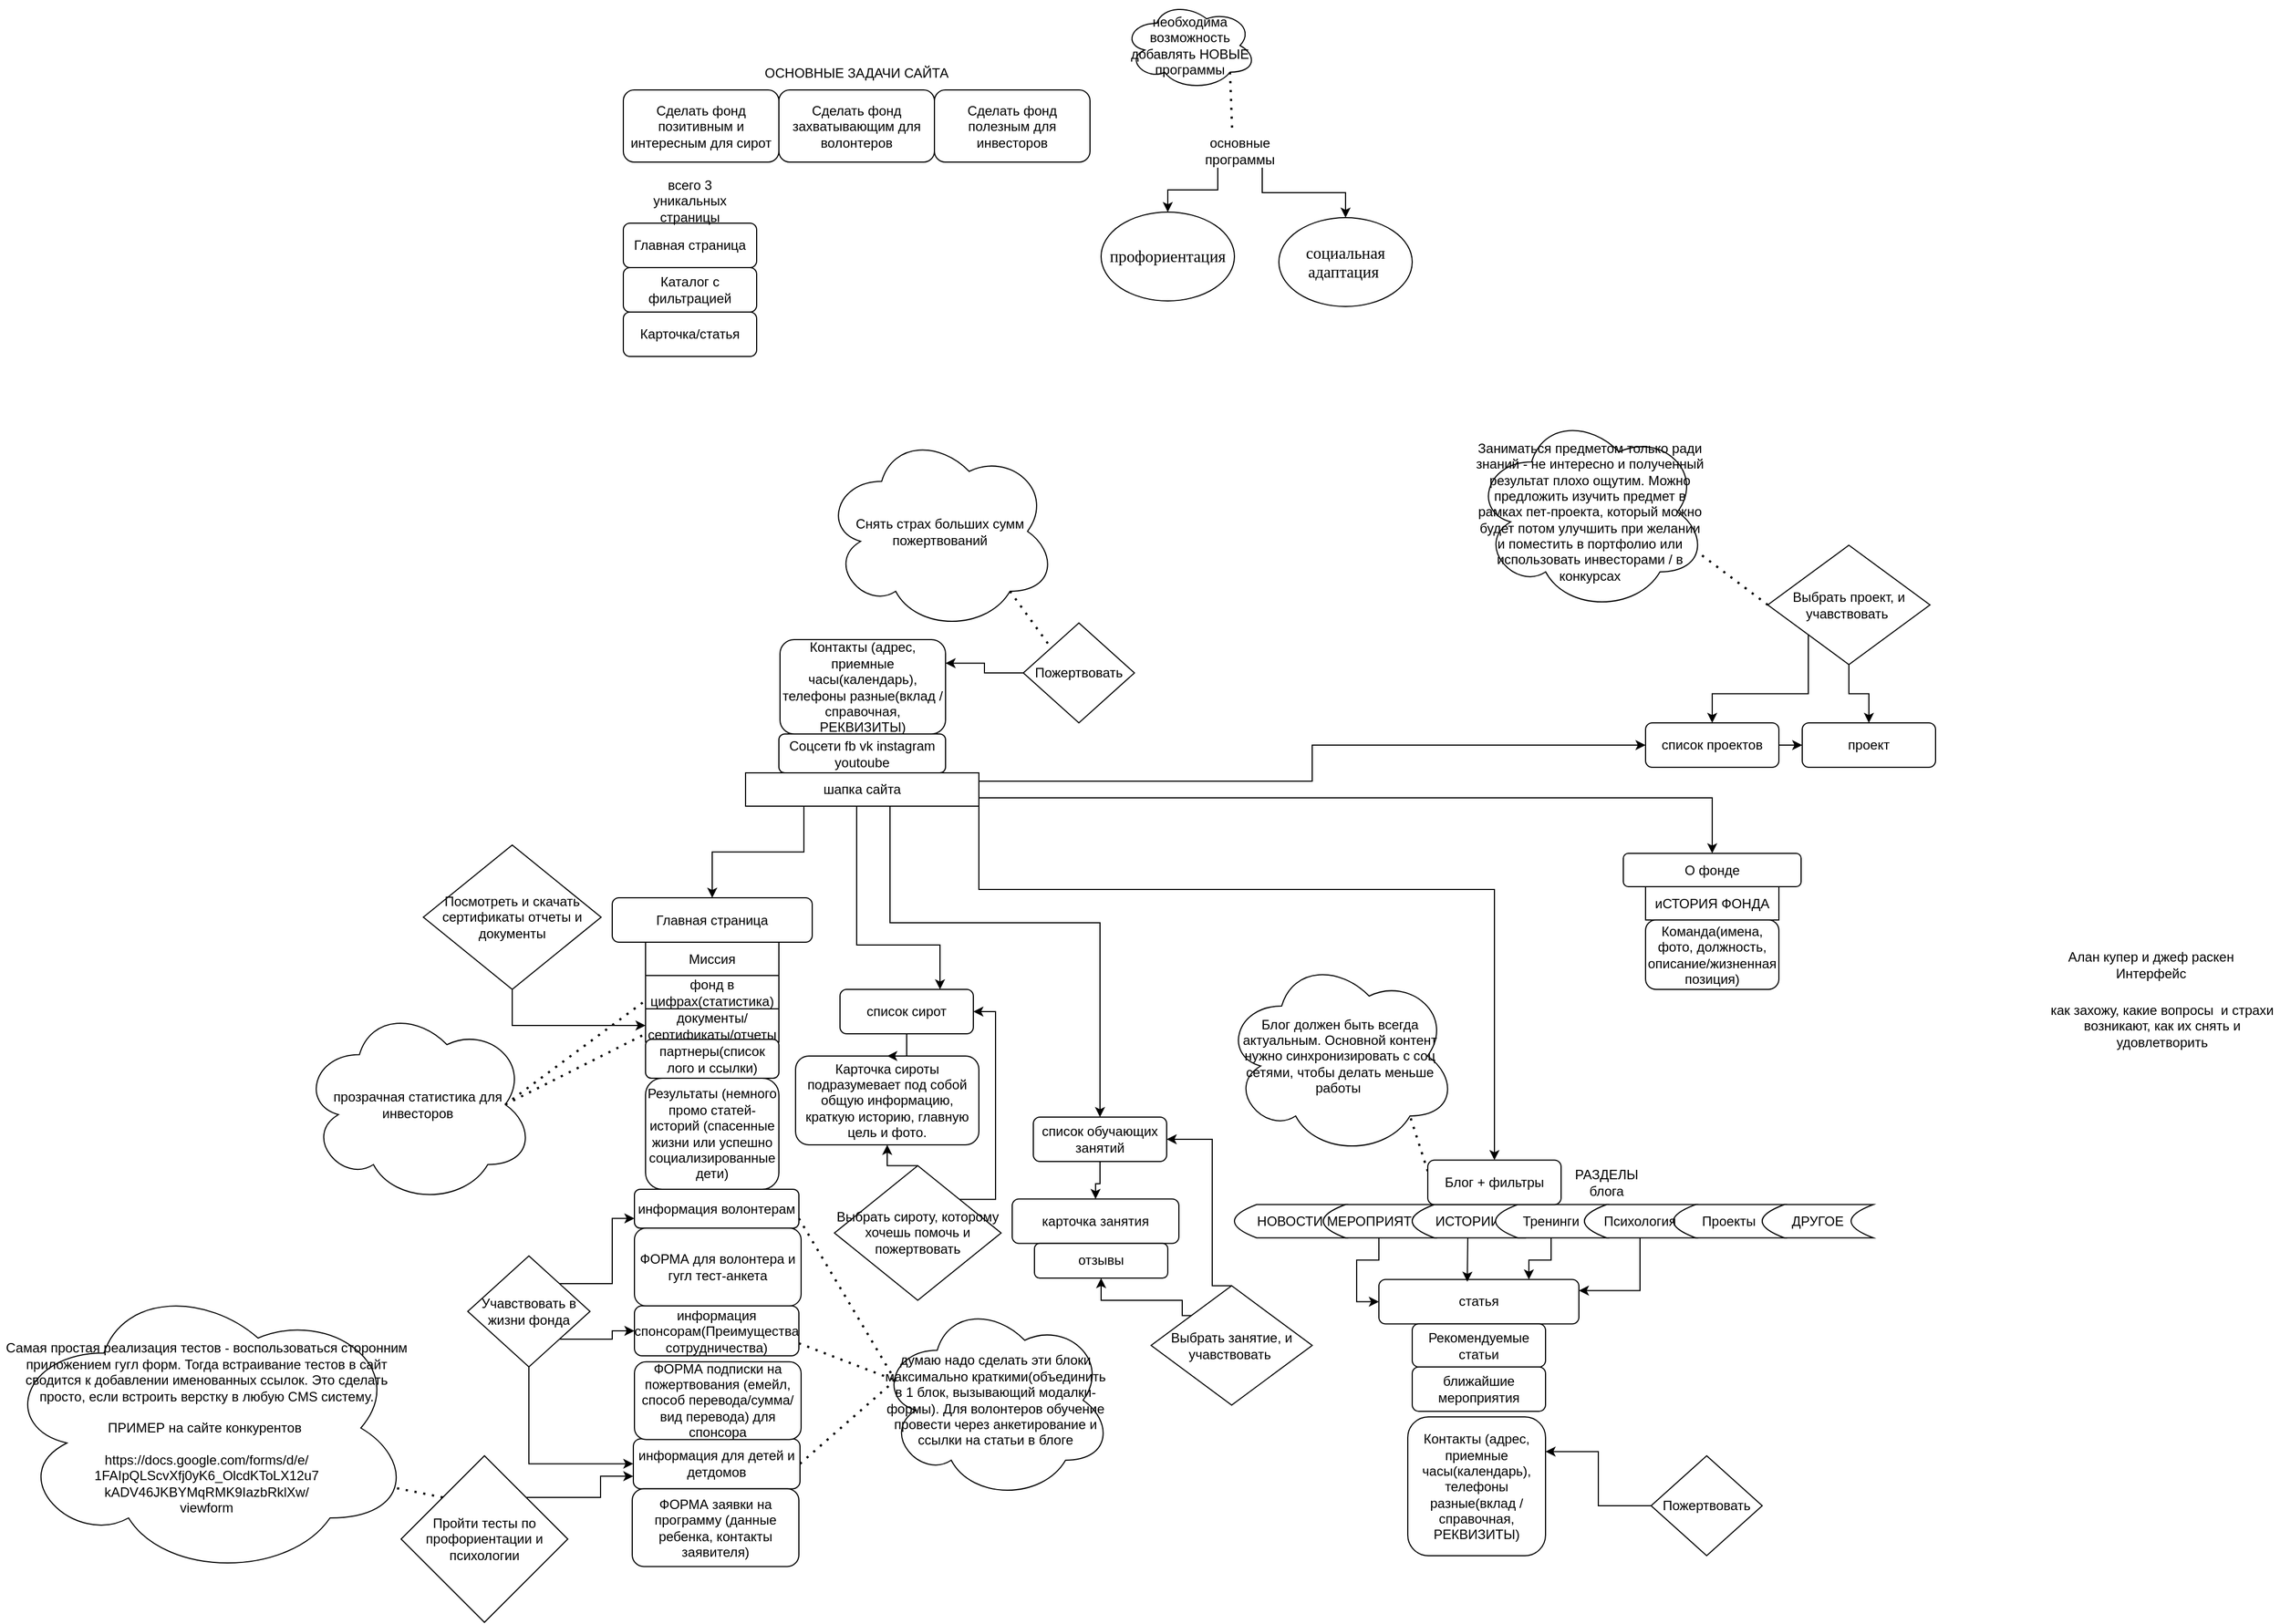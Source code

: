 <mxfile version="13.7.3" type="github">
  <diagram id="C5RBs43oDa-KdzZeNtuy" name="Page-1">
    <mxGraphModel dx="2046" dy="1743" grid="1" gridSize="10" guides="1" tooltips="1" connect="1" arrows="1" fold="1" page="1" pageScale="1" pageWidth="827" pageHeight="1169" math="0" shadow="0">
      <root>
        <mxCell id="WIyWlLk6GJQsqaUBKTNV-0" />
        <mxCell id="WIyWlLk6GJQsqaUBKTNV-1" parent="WIyWlLk6GJQsqaUBKTNV-0" />
        <mxCell id="WIyWlLk6GJQsqaUBKTNV-3" value="Главная страница" style="rounded=1;whiteSpace=wrap;html=1;fontSize=12;glass=0;strokeWidth=1;shadow=0;" parent="WIyWlLk6GJQsqaUBKTNV-1" vertex="1">
          <mxGeometry x="10" y="-730" width="120" height="40" as="geometry" />
        </mxCell>
        <mxCell id="j_ZyQGbrb5WWIaR_qc2B-1" value="Каталог с фильтрацией" style="rounded=1;whiteSpace=wrap;html=1;fontSize=12;glass=0;strokeWidth=1;shadow=0;" parent="WIyWlLk6GJQsqaUBKTNV-1" vertex="1">
          <mxGeometry x="10" y="-690" width="120" height="40" as="geometry" />
        </mxCell>
        <mxCell id="j_ZyQGbrb5WWIaR_qc2B-2" value="Карточка/статья" style="rounded=1;whiteSpace=wrap;html=1;fontSize=12;glass=0;strokeWidth=1;shadow=0;" parent="WIyWlLk6GJQsqaUBKTNV-1" vertex="1">
          <mxGeometry x="10" y="-650" width="120" height="40" as="geometry" />
        </mxCell>
        <mxCell id="j_ZyQGbrb5WWIaR_qc2B-30" value="Сделать фонд полезным для инвесторов" style="rounded=1;whiteSpace=wrap;html=1;fontSize=12;glass=0;strokeWidth=1;shadow=0;" parent="WIyWlLk6GJQsqaUBKTNV-1" vertex="1">
          <mxGeometry x="290" y="-850" width="140" height="65" as="geometry" />
        </mxCell>
        <mxCell id="j_ZyQGbrb5WWIaR_qc2B-31" value="Сделать фонд захватывающим для волонтеров" style="rounded=1;whiteSpace=wrap;html=1;fontSize=12;glass=0;strokeWidth=1;shadow=0;" parent="WIyWlLk6GJQsqaUBKTNV-1" vertex="1">
          <mxGeometry x="150" y="-850" width="140" height="65" as="geometry" />
        </mxCell>
        <mxCell id="j_ZyQGbrb5WWIaR_qc2B-33" value="Сделать фонд позитивным и интересным для сирот" style="rounded=1;whiteSpace=wrap;html=1;fontSize=12;glass=0;strokeWidth=1;shadow=0;" parent="WIyWlLk6GJQsqaUBKTNV-1" vertex="1">
          <mxGeometry x="10" y="-850" width="140" height="65" as="geometry" />
        </mxCell>
        <mxCell id="j_ZyQGbrb5WWIaR_qc2B-35" value="РАЗДЕЛЫ блога" style="text;html=1;strokeColor=none;fillColor=none;align=center;verticalAlign=middle;whiteSpace=wrap;rounded=0;" parent="WIyWlLk6GJQsqaUBKTNV-1" vertex="1">
          <mxGeometry x="855" y="118.75" width="80" height="30" as="geometry" />
        </mxCell>
        <mxCell id="j_ZyQGbrb5WWIaR_qc2B-36" value="&lt;span&gt;Заниматься предметом только ради знаний - не интересно и полученный результат плохо ощутим. Можно предложить изучить предмет в рамках пет-проекта, который можно будет потом улучшить при желании и поместить в портфолио или использовать инвесторами / в конкурсах&lt;/span&gt;" style="ellipse;shape=cloud;whiteSpace=wrap;html=1;" parent="WIyWlLk6GJQsqaUBKTNV-1" vertex="1">
          <mxGeometry x="775" y="-560" width="210" height="180" as="geometry" />
        </mxCell>
        <mxCell id="j_ZyQGbrb5WWIaR_qc2B-45" value="" style="endArrow=none;dashed=1;html=1;dashPattern=1 3;strokeWidth=2;entryX=0.96;entryY=0.7;entryDx=0;entryDy=0;entryPerimeter=0;exitX=0;exitY=0.5;exitDx=0;exitDy=0;" parent="WIyWlLk6GJQsqaUBKTNV-1" source="j_ZyQGbrb5WWIaR_qc2B-162" target="j_ZyQGbrb5WWIaR_qc2B-36" edge="1">
          <mxGeometry width="50" height="50" relative="1" as="geometry">
            <mxPoint x="1510" y="-405" as="sourcePoint" />
            <mxPoint x="1560" y="-455" as="targetPoint" />
          </mxGeometry>
        </mxCell>
        <mxCell id="j_ZyQGbrb5WWIaR_qc2B-47" value="НОВОСТИ" style="shape=dataStorage;whiteSpace=wrap;html=1;fixedSize=1;" parent="WIyWlLk6GJQsqaUBKTNV-1" vertex="1">
          <mxGeometry x="560" y="153.75" width="100" height="30" as="geometry" />
        </mxCell>
        <mxCell id="j_ZyQGbrb5WWIaR_qc2B-114" style="edgeStyle=orthogonalEdgeStyle;rounded=0;orthogonalLoop=1;jettySize=auto;html=1;exitX=0.5;exitY=1;exitDx=0;exitDy=0;entryX=0;entryY=0.5;entryDx=0;entryDy=0;" parent="WIyWlLk6GJQsqaUBKTNV-1" source="j_ZyQGbrb5WWIaR_qc2B-48" target="j_ZyQGbrb5WWIaR_qc2B-97" edge="1">
          <mxGeometry relative="1" as="geometry" />
        </mxCell>
        <mxCell id="j_ZyQGbrb5WWIaR_qc2B-48" value="МЕРОПРИЯТИЯ" style="shape=dataStorage;whiteSpace=wrap;html=1;fixedSize=1;" parent="WIyWlLk6GJQsqaUBKTNV-1" vertex="1">
          <mxGeometry x="640" y="153.75" width="100" height="30" as="geometry" />
        </mxCell>
        <mxCell id="j_ZyQGbrb5WWIaR_qc2B-49" value="ИСТОРИИ" style="shape=dataStorage;whiteSpace=wrap;html=1;fixedSize=1;" parent="WIyWlLk6GJQsqaUBKTNV-1" vertex="1">
          <mxGeometry x="720" y="153.75" width="100" height="30" as="geometry" />
        </mxCell>
        <mxCell id="j_ZyQGbrb5WWIaR_qc2B-53" value="&lt;span&gt;иСТОРИЯ ФОНДА&lt;/span&gt;" style="rounded=0;whiteSpace=wrap;html=1;" parent="WIyWlLk6GJQsqaUBKTNV-1" vertex="1">
          <mxGeometry x="930" y="-132.5" width="120" height="30" as="geometry" />
        </mxCell>
        <mxCell id="j_ZyQGbrb5WWIaR_qc2B-56" value="&lt;span&gt;документы/сертификаты/отчеты&lt;/span&gt;" style="rounded=0;whiteSpace=wrap;html=1;" parent="WIyWlLk6GJQsqaUBKTNV-1" vertex="1">
          <mxGeometry x="30" y="-22.5" width="120" height="30" as="geometry" />
        </mxCell>
        <mxCell id="j_ZyQGbrb5WWIaR_qc2B-112" style="edgeStyle=orthogonalEdgeStyle;rounded=0;orthogonalLoop=1;jettySize=auto;html=1;exitX=0.5;exitY=1;exitDx=0;exitDy=0;entryX=0.75;entryY=0;entryDx=0;entryDy=0;" parent="WIyWlLk6GJQsqaUBKTNV-1" source="j_ZyQGbrb5WWIaR_qc2B-57" target="j_ZyQGbrb5WWIaR_qc2B-97" edge="1">
          <mxGeometry relative="1" as="geometry" />
        </mxCell>
        <mxCell id="j_ZyQGbrb5WWIaR_qc2B-57" value="Тренинги" style="shape=dataStorage;whiteSpace=wrap;html=1;fixedSize=1;" parent="WIyWlLk6GJQsqaUBKTNV-1" vertex="1">
          <mxGeometry x="795" y="153.75" width="100" height="30" as="geometry" />
        </mxCell>
        <mxCell id="j_ZyQGbrb5WWIaR_qc2B-58" value="&lt;span&gt;Миссия&lt;/span&gt;" style="rounded=0;whiteSpace=wrap;html=1;" parent="WIyWlLk6GJQsqaUBKTNV-1" vertex="1">
          <mxGeometry x="30" y="-82.5" width="120" height="30" as="geometry" />
        </mxCell>
        <mxCell id="j_ZyQGbrb5WWIaR_qc2B-67" style="edgeStyle=orthogonalEdgeStyle;rounded=0;orthogonalLoop=1;jettySize=auto;html=1;exitX=0.25;exitY=1;exitDx=0;exitDy=0;" parent="WIyWlLk6GJQsqaUBKTNV-1" source="j_ZyQGbrb5WWIaR_qc2B-60" target="j_ZyQGbrb5WWIaR_qc2B-62" edge="1">
          <mxGeometry relative="1" as="geometry" />
        </mxCell>
        <mxCell id="j_ZyQGbrb5WWIaR_qc2B-68" style="edgeStyle=orthogonalEdgeStyle;rounded=0;orthogonalLoop=1;jettySize=auto;html=1;exitX=0.75;exitY=1;exitDx=0;exitDy=0;" parent="WIyWlLk6GJQsqaUBKTNV-1" source="j_ZyQGbrb5WWIaR_qc2B-60" target="j_ZyQGbrb5WWIaR_qc2B-63" edge="1">
          <mxGeometry relative="1" as="geometry" />
        </mxCell>
        <mxCell id="j_ZyQGbrb5WWIaR_qc2B-60" value="основные программы" style="text;html=1;strokeColor=none;fillColor=none;align=center;verticalAlign=middle;whiteSpace=wrap;rounded=0;" parent="WIyWlLk6GJQsqaUBKTNV-1" vertex="1">
          <mxGeometry x="525" y="-810" width="80" height="30" as="geometry" />
        </mxCell>
        <mxCell id="j_ZyQGbrb5WWIaR_qc2B-62" value="&lt;span style=&quot;font-size: 11.0pt ; line-height: 115% ; font-family: &amp;#34;calibri&amp;#34; , &amp;#34;sans-serif&amp;#34;&quot;&gt;профориентация&lt;/span&gt;" style="ellipse;whiteSpace=wrap;html=1;" parent="WIyWlLk6GJQsqaUBKTNV-1" vertex="1">
          <mxGeometry x="440" y="-740" width="120" height="80" as="geometry" />
        </mxCell>
        <mxCell id="j_ZyQGbrb5WWIaR_qc2B-63" value="&lt;span style=&quot;font-size: 11.0pt ; line-height: 115% ; font-family: &amp;#34;calibri&amp;#34; , &amp;#34;sans-serif&amp;#34;&quot;&gt;социальная адаптация&amp;nbsp;&lt;/span&gt;" style="ellipse;whiteSpace=wrap;html=1;" parent="WIyWlLk6GJQsqaUBKTNV-1" vertex="1">
          <mxGeometry x="600" y="-735" width="120" height="80" as="geometry" />
        </mxCell>
        <mxCell id="j_ZyQGbrb5WWIaR_qc2B-64" value="необходима возможность добавлять НОВЫЕ программы" style="ellipse;shape=cloud;whiteSpace=wrap;html=1;" parent="WIyWlLk6GJQsqaUBKTNV-1" vertex="1">
          <mxGeometry x="460" y="-930" width="120" height="80" as="geometry" />
        </mxCell>
        <mxCell id="j_ZyQGbrb5WWIaR_qc2B-66" value="" style="endArrow=none;dashed=1;html=1;dashPattern=1 3;strokeWidth=2;exitX=0.8;exitY=0.8;exitDx=0;exitDy=0;exitPerimeter=0;entryX=0.413;entryY=-0.033;entryDx=0;entryDy=0;entryPerimeter=0;" parent="WIyWlLk6GJQsqaUBKTNV-1" source="j_ZyQGbrb5WWIaR_qc2B-64" target="j_ZyQGbrb5WWIaR_qc2B-60" edge="1">
          <mxGeometry width="50" height="50" relative="1" as="geometry">
            <mxPoint x="440" y="-700" as="sourcePoint" />
            <mxPoint x="490" y="-750" as="targetPoint" />
          </mxGeometry>
        </mxCell>
        <mxCell id="j_ZyQGbrb5WWIaR_qc2B-69" value="Проекты" style="shape=dataStorage;whiteSpace=wrap;html=1;fixedSize=1;" parent="WIyWlLk6GJQsqaUBKTNV-1" vertex="1">
          <mxGeometry x="955" y="153.75" width="100" height="30" as="geometry" />
        </mxCell>
        <mxCell id="j_ZyQGbrb5WWIaR_qc2B-113" style="edgeStyle=orthogonalEdgeStyle;rounded=0;orthogonalLoop=1;jettySize=auto;html=1;exitX=0.5;exitY=1;exitDx=0;exitDy=0;entryX=1;entryY=0.25;entryDx=0;entryDy=0;" parent="WIyWlLk6GJQsqaUBKTNV-1" source="j_ZyQGbrb5WWIaR_qc2B-70" target="j_ZyQGbrb5WWIaR_qc2B-97" edge="1">
          <mxGeometry relative="1" as="geometry" />
        </mxCell>
        <mxCell id="j_ZyQGbrb5WWIaR_qc2B-70" value="Психология" style="shape=dataStorage;whiteSpace=wrap;html=1;fixedSize=1;" parent="WIyWlLk6GJQsqaUBKTNV-1" vertex="1">
          <mxGeometry x="875" y="153.75" width="100" height="30" as="geometry" />
        </mxCell>
        <mxCell id="j_ZyQGbrb5WWIaR_qc2B-76" value="ОСНОВНЫЕ ЗАДАЧИ САЙТА" style="text;html=1;strokeColor=none;fillColor=none;align=center;verticalAlign=middle;whiteSpace=wrap;rounded=0;" parent="WIyWlLk6GJQsqaUBKTNV-1" vertex="1">
          <mxGeometry x="115" y="-880" width="210" height="30" as="geometry" />
        </mxCell>
        <mxCell id="j_ZyQGbrb5WWIaR_qc2B-77" value="ДРУГОЕ" style="shape=dataStorage;whiteSpace=wrap;html=1;fixedSize=1;" parent="WIyWlLk6GJQsqaUBKTNV-1" vertex="1">
          <mxGeometry x="1035" y="153.75" width="100" height="30" as="geometry" />
        </mxCell>
        <mxCell id="j_ZyQGbrb5WWIaR_qc2B-84" value="&lt;span&gt;Блог должен быть всегда актуальным. Основной контент нужно синхронизировать с соц сетями, чтобы делать меньше работы&amp;nbsp;&lt;/span&gt;" style="ellipse;shape=cloud;whiteSpace=wrap;html=1;" parent="WIyWlLk6GJQsqaUBKTNV-1" vertex="1">
          <mxGeometry x="550" y="-70" width="210" height="180" as="geometry" />
        </mxCell>
        <mxCell id="j_ZyQGbrb5WWIaR_qc2B-85" value="" style="endArrow=none;dashed=1;html=1;dashPattern=1 3;strokeWidth=2;entryX=0.8;entryY=0.8;entryDx=0;entryDy=0;entryPerimeter=0;exitX=0;exitY=0.25;exitDx=0;exitDy=0;" parent="WIyWlLk6GJQsqaUBKTNV-1" source="j_ZyQGbrb5WWIaR_qc2B-98" target="j_ZyQGbrb5WWIaR_qc2B-84" edge="1">
          <mxGeometry width="50" height="50" relative="1" as="geometry">
            <mxPoint x="1000" y="-36.25" as="sourcePoint" />
            <mxPoint x="1050" y="-86.25" as="targetPoint" />
          </mxGeometry>
        </mxCell>
        <mxCell id="j_ZyQGbrb5WWIaR_qc2B-93" value="&lt;span&gt;Карточка сироты подразумевает под собой общую информацию, краткую историю, главную цель и фото.&lt;/span&gt;" style="rounded=1;whiteSpace=wrap;html=1;" parent="WIyWlLk6GJQsqaUBKTNV-1" vertex="1">
          <mxGeometry x="165" y="20" width="165" height="80" as="geometry" />
        </mxCell>
        <mxCell id="j_ZyQGbrb5WWIaR_qc2B-94" value="всего 3 уникальных страницы" style="text;html=1;strokeColor=none;fillColor=none;align=center;verticalAlign=middle;whiteSpace=wrap;rounded=0;" parent="WIyWlLk6GJQsqaUBKTNV-1" vertex="1">
          <mxGeometry x="35" y="-760" width="70" height="20" as="geometry" />
        </mxCell>
        <mxCell id="j_ZyQGbrb5WWIaR_qc2B-106" style="edgeStyle=orthogonalEdgeStyle;rounded=0;orthogonalLoop=1;jettySize=auto;html=1;entryX=0.75;entryY=0;entryDx=0;entryDy=0;exitX=0.5;exitY=1;exitDx=0;exitDy=0;" parent="WIyWlLk6GJQsqaUBKTNV-1" source="j_ZyQGbrb5WWIaR_qc2B-122" target="j_ZyQGbrb5WWIaR_qc2B-96" edge="1">
          <mxGeometry relative="1" as="geometry">
            <mxPoint x="60" y="200" as="targetPoint" />
            <mxPoint x="150" y="30" as="sourcePoint" />
            <Array as="points">
              <mxPoint x="220" y="-80" />
              <mxPoint x="295" y="-80" />
            </Array>
          </mxGeometry>
        </mxCell>
        <mxCell id="j_ZyQGbrb5WWIaR_qc2B-109" style="edgeStyle=orthogonalEdgeStyle;rounded=0;orthogonalLoop=1;jettySize=auto;html=1;entryX=0.5;entryY=0;entryDx=0;entryDy=0;exitX=1;exitY=0.75;exitDx=0;exitDy=0;" parent="WIyWlLk6GJQsqaUBKTNV-1" source="j_ZyQGbrb5WWIaR_qc2B-122" target="j_ZyQGbrb5WWIaR_qc2B-108" edge="1">
          <mxGeometry relative="1" as="geometry">
            <mxPoint x="250" y="30" as="sourcePoint" />
          </mxGeometry>
        </mxCell>
        <mxCell id="j_ZyQGbrb5WWIaR_qc2B-118" style="edgeStyle=orthogonalEdgeStyle;rounded=0;orthogonalLoop=1;jettySize=auto;html=1;exitX=0.75;exitY=1;exitDx=0;exitDy=0;entryX=0.5;entryY=0;entryDx=0;entryDy=0;" parent="WIyWlLk6GJQsqaUBKTNV-1" source="j_ZyQGbrb5WWIaR_qc2B-122" target="j_ZyQGbrb5WWIaR_qc2B-116" edge="1">
          <mxGeometry relative="1" as="geometry">
            <Array as="points">
              <mxPoint x="250" y="-100" />
              <mxPoint x="439" y="-100" />
            </Array>
          </mxGeometry>
        </mxCell>
        <mxCell id="j_ZyQGbrb5WWIaR_qc2B-95" value="Главная страница" style="rounded=1;whiteSpace=wrap;html=1;fontSize=12;glass=0;strokeWidth=1;shadow=0;" parent="WIyWlLk6GJQsqaUBKTNV-1" vertex="1">
          <mxGeometry y="-122.5" width="180" height="40" as="geometry" />
        </mxCell>
        <mxCell id="j_ZyQGbrb5WWIaR_qc2B-104" style="edgeStyle=orthogonalEdgeStyle;rounded=0;orthogonalLoop=1;jettySize=auto;html=1;exitX=0.5;exitY=1;exitDx=0;exitDy=0;" parent="WIyWlLk6GJQsqaUBKTNV-1" source="j_ZyQGbrb5WWIaR_qc2B-96" target="j_ZyQGbrb5WWIaR_qc2B-93" edge="1">
          <mxGeometry relative="1" as="geometry" />
        </mxCell>
        <mxCell id="j_ZyQGbrb5WWIaR_qc2B-96" value="список сирот" style="rounded=1;whiteSpace=wrap;html=1;fontSize=12;glass=0;strokeWidth=1;shadow=0;" parent="WIyWlLk6GJQsqaUBKTNV-1" vertex="1">
          <mxGeometry x="205" y="-40" width="120" height="40" as="geometry" />
        </mxCell>
        <mxCell id="j_ZyQGbrb5WWIaR_qc2B-97" value="статья" style="rounded=1;whiteSpace=wrap;html=1;fontSize=12;glass=0;strokeWidth=1;shadow=0;" parent="WIyWlLk6GJQsqaUBKTNV-1" vertex="1">
          <mxGeometry x="690" y="221.25" width="180" height="40" as="geometry" />
        </mxCell>
        <mxCell id="j_ZyQGbrb5WWIaR_qc2B-103" style="edgeStyle=orthogonalEdgeStyle;rounded=0;orthogonalLoop=1;jettySize=auto;html=1;exitX=0.5;exitY=1;exitDx=0;exitDy=0;entryX=0.442;entryY=0.05;entryDx=0;entryDy=0;entryPerimeter=0;" parent="WIyWlLk6GJQsqaUBKTNV-1" source="j_ZyQGbrb5WWIaR_qc2B-49" target="j_ZyQGbrb5WWIaR_qc2B-97" edge="1">
          <mxGeometry relative="1" as="geometry" />
        </mxCell>
        <mxCell id="j_ZyQGbrb5WWIaR_qc2B-98" value="Блог + фильтры" style="rounded=1;whiteSpace=wrap;html=1;fontSize=12;glass=0;strokeWidth=1;shadow=0;" parent="WIyWlLk6GJQsqaUBKTNV-1" vertex="1">
          <mxGeometry x="734" y="113.75" width="120" height="40" as="geometry" />
        </mxCell>
        <mxCell id="j_ZyQGbrb5WWIaR_qc2B-108" value="О фонде" style="rounded=1;whiteSpace=wrap;html=1;fontSize=12;glass=0;strokeWidth=1;shadow=0;" parent="WIyWlLk6GJQsqaUBKTNV-1" vertex="1">
          <mxGeometry x="910" y="-162.5" width="160" height="30" as="geometry" />
        </mxCell>
        <mxCell id="j_ZyQGbrb5WWIaR_qc2B-119" style="edgeStyle=orthogonalEdgeStyle;rounded=0;orthogonalLoop=1;jettySize=auto;html=1;exitX=0.5;exitY=1;exitDx=0;exitDy=0;" parent="WIyWlLk6GJQsqaUBKTNV-1" source="j_ZyQGbrb5WWIaR_qc2B-116" target="j_ZyQGbrb5WWIaR_qc2B-117" edge="1">
          <mxGeometry relative="1" as="geometry" />
        </mxCell>
        <mxCell id="j_ZyQGbrb5WWIaR_qc2B-116" value="список обучающих занятий" style="rounded=1;whiteSpace=wrap;html=1;fontSize=12;glass=0;strokeWidth=1;shadow=0;" parent="WIyWlLk6GJQsqaUBKTNV-1" vertex="1">
          <mxGeometry x="379" y="75" width="120" height="40" as="geometry" />
        </mxCell>
        <mxCell id="j_ZyQGbrb5WWIaR_qc2B-117" value="карточка занятия" style="rounded=1;whiteSpace=wrap;html=1;fontSize=12;glass=0;strokeWidth=1;shadow=0;" parent="WIyWlLk6GJQsqaUBKTNV-1" vertex="1">
          <mxGeometry x="360" y="148.75" width="150" height="40" as="geometry" />
        </mxCell>
        <mxCell id="j_ZyQGbrb5WWIaR_qc2B-55" value="фонд в цифрах(статистика)" style="rounded=0;whiteSpace=wrap;html=1;" parent="WIyWlLk6GJQsqaUBKTNV-1" vertex="1">
          <mxGeometry x="30" y="-52.5" width="120" height="30" as="geometry" />
        </mxCell>
        <mxCell id="j_ZyQGbrb5WWIaR_qc2B-124" style="edgeStyle=orthogonalEdgeStyle;rounded=0;orthogonalLoop=1;jettySize=auto;html=1;exitX=0.25;exitY=1;exitDx=0;exitDy=0;entryX=0.5;entryY=0;entryDx=0;entryDy=0;" parent="WIyWlLk6GJQsqaUBKTNV-1" source="j_ZyQGbrb5WWIaR_qc2B-122" target="j_ZyQGbrb5WWIaR_qc2B-95" edge="1">
          <mxGeometry relative="1" as="geometry" />
        </mxCell>
        <mxCell id="j_ZyQGbrb5WWIaR_qc2B-126" style="edgeStyle=orthogonalEdgeStyle;rounded=0;orthogonalLoop=1;jettySize=auto;html=1;exitX=1;exitY=1;exitDx=0;exitDy=0;entryX=0.5;entryY=0;entryDx=0;entryDy=0;" parent="WIyWlLk6GJQsqaUBKTNV-1" source="j_ZyQGbrb5WWIaR_qc2B-122" target="j_ZyQGbrb5WWIaR_qc2B-98" edge="1">
          <mxGeometry relative="1" as="geometry">
            <Array as="points">
              <mxPoint x="330" y="-130" />
              <mxPoint x="794" y="-130" />
            </Array>
          </mxGeometry>
        </mxCell>
        <mxCell id="j_ZyQGbrb5WWIaR_qc2B-160" style="edgeStyle=orthogonalEdgeStyle;rounded=0;orthogonalLoop=1;jettySize=auto;html=1;exitX=1;exitY=0.25;exitDx=0;exitDy=0;entryX=0;entryY=0.5;entryDx=0;entryDy=0;" parent="WIyWlLk6GJQsqaUBKTNV-1" source="j_ZyQGbrb5WWIaR_qc2B-122" target="j_ZyQGbrb5WWIaR_qc2B-158" edge="1">
          <mxGeometry relative="1" as="geometry" />
        </mxCell>
        <mxCell id="j_ZyQGbrb5WWIaR_qc2B-122" value="&lt;span&gt;шапка сайта&lt;/span&gt;" style="rounded=0;whiteSpace=wrap;html=1;" parent="WIyWlLk6GJQsqaUBKTNV-1" vertex="1">
          <mxGeometry x="120" y="-235" width="210" height="30" as="geometry" />
        </mxCell>
        <mxCell id="j_ZyQGbrb5WWIaR_qc2B-127" value="Соцсети fb vk instagram youtoube" style="rounded=1;whiteSpace=wrap;html=1;fontSize=12;glass=0;strokeWidth=1;shadow=0;" parent="WIyWlLk6GJQsqaUBKTNV-1" vertex="1">
          <mxGeometry x="150" y="-270" width="150" height="35" as="geometry" />
        </mxCell>
        <mxCell id="j_ZyQGbrb5WWIaR_qc2B-128" value="Контакты (адрес, приемные часы(календарь), телефоны разные(вклад / справочная, РЕКВИЗИТЫ)" style="rounded=1;whiteSpace=wrap;html=1;fontSize=12;glass=0;strokeWidth=1;shadow=0;" parent="WIyWlLk6GJQsqaUBKTNV-1" vertex="1">
          <mxGeometry x="151" y="-355" width="149" height="85" as="geometry" />
        </mxCell>
        <mxCell id="j_ZyQGbrb5WWIaR_qc2B-129" value="партнеры(список лого и ссылки)" style="rounded=1;whiteSpace=wrap;html=1;fontSize=12;glass=0;strokeWidth=1;shadow=0;" parent="WIyWlLk6GJQsqaUBKTNV-1" vertex="1">
          <mxGeometry x="30" y="5" width="120" height="35" as="geometry" />
        </mxCell>
        <mxCell id="j_ZyQGbrb5WWIaR_qc2B-130" value="отзывы" style="rounded=1;whiteSpace=wrap;html=1;fontSize=12;glass=0;strokeWidth=1;shadow=0;" parent="WIyWlLk6GJQsqaUBKTNV-1" vertex="1">
          <mxGeometry x="380" y="188.75" width="120" height="31.25" as="geometry" />
        </mxCell>
        <mxCell id="j_ZyQGbrb5WWIaR_qc2B-131" value="Результаты (немного промо статей-историй (спасенные жизни или успешно социализированные дети)" style="rounded=1;whiteSpace=wrap;html=1;fontSize=12;glass=0;strokeWidth=1;shadow=0;" parent="WIyWlLk6GJQsqaUBKTNV-1" vertex="1">
          <mxGeometry x="30" y="40" width="120" height="100" as="geometry" />
        </mxCell>
        <mxCell id="j_ZyQGbrb5WWIaR_qc2B-132" value="Команда(имена, фото, должность, описание/жизненная позиция)" style="rounded=1;whiteSpace=wrap;html=1;fontSize=12;glass=0;strokeWidth=1;shadow=0;" parent="WIyWlLk6GJQsqaUBKTNV-1" vertex="1">
          <mxGeometry x="930" y="-102.5" width="120" height="62.5" as="geometry" />
        </mxCell>
        <mxCell id="j_ZyQGbrb5WWIaR_qc2B-133" value="Рекомендуемые статьи" style="rounded=1;whiteSpace=wrap;html=1;fontSize=12;glass=0;strokeWidth=1;shadow=0;" parent="WIyWlLk6GJQsqaUBKTNV-1" vertex="1">
          <mxGeometry x="720" y="261.25" width="120" height="38.75" as="geometry" />
        </mxCell>
        <mxCell id="j_ZyQGbrb5WWIaR_qc2B-134" value="информация волонтерам" style="rounded=1;whiteSpace=wrap;html=1;fontSize=12;glass=0;strokeWidth=1;shadow=0;" parent="WIyWlLk6GJQsqaUBKTNV-1" vertex="1">
          <mxGeometry x="20" y="140" width="148" height="35" as="geometry" />
        </mxCell>
        <mxCell id="j_ZyQGbrb5WWIaR_qc2B-135" value="информация спонсорам(Преимущества сотрудничества)" style="rounded=1;whiteSpace=wrap;html=1;fontSize=12;glass=0;strokeWidth=1;shadow=0;" parent="WIyWlLk6GJQsqaUBKTNV-1" vertex="1">
          <mxGeometry x="20" y="245" width="148" height="45" as="geometry" />
        </mxCell>
        <mxCell id="j_ZyQGbrb5WWIaR_qc2B-136" value="информация для детей и детдомов" style="rounded=1;whiteSpace=wrap;html=1;fontSize=12;glass=0;strokeWidth=1;shadow=0;" parent="WIyWlLk6GJQsqaUBKTNV-1" vertex="1">
          <mxGeometry x="19" y="364.69" width="150" height="45" as="geometry" />
        </mxCell>
        <mxCell id="j_ZyQGbrb5WWIaR_qc2B-137" value="ФОРМА заявки на программу (данные ребенка, контакты заявителя)" style="rounded=1;whiteSpace=wrap;html=1;fontSize=12;glass=0;strokeWidth=1;shadow=0;" parent="WIyWlLk6GJQsqaUBKTNV-1" vertex="1">
          <mxGeometry x="18" y="409.69" width="150" height="70" as="geometry" />
        </mxCell>
        <mxCell id="j_ZyQGbrb5WWIaR_qc2B-138" value="ФОРМА подписки на пожертвования (емейл, способ перевода/сумма/вид перевода) для спонсора" style="rounded=1;whiteSpace=wrap;html=1;fontSize=12;glass=0;strokeWidth=1;shadow=0;" parent="WIyWlLk6GJQsqaUBKTNV-1" vertex="1">
          <mxGeometry x="20" y="295.32" width="150" height="70" as="geometry" />
        </mxCell>
        <mxCell id="j_ZyQGbrb5WWIaR_qc2B-139" value="ФОРМА для волонтера и гугл тест-анкета" style="rounded=1;whiteSpace=wrap;html=1;fontSize=12;glass=0;strokeWidth=1;shadow=0;" parent="WIyWlLk6GJQsqaUBKTNV-1" vertex="1">
          <mxGeometry x="20" y="175" width="150" height="70" as="geometry" />
        </mxCell>
        <mxCell id="j_ZyQGbrb5WWIaR_qc2B-140" value="&lt;span&gt;думаю надо сделать эти блоки максимально краткими(объединить в 1 блок, вызывающий модалки-формы). Для волонтеров обучение провести через анкетирование и ссылки на статьи в блоге&lt;/span&gt;" style="ellipse;shape=cloud;whiteSpace=wrap;html=1;" parent="WIyWlLk6GJQsqaUBKTNV-1" vertex="1">
          <mxGeometry x="240" y="240" width="210" height="180" as="geometry" />
        </mxCell>
        <mxCell id="j_ZyQGbrb5WWIaR_qc2B-141" value="" style="endArrow=none;dashed=1;html=1;dashPattern=1 3;strokeWidth=2;entryX=0.07;entryY=0.4;entryDx=0;entryDy=0;entryPerimeter=0;exitX=1;exitY=0.75;exitDx=0;exitDy=0;" parent="WIyWlLk6GJQsqaUBKTNV-1" source="j_ZyQGbrb5WWIaR_qc2B-134" target="j_ZyQGbrb5WWIaR_qc2B-140" edge="1">
          <mxGeometry width="50" height="50" relative="1" as="geometry">
            <mxPoint x="190" y="280" as="sourcePoint" />
            <mxPoint x="240" y="230" as="targetPoint" />
          </mxGeometry>
        </mxCell>
        <mxCell id="j_ZyQGbrb5WWIaR_qc2B-143" value="" style="endArrow=none;dashed=1;html=1;dashPattern=1 3;strokeWidth=2;entryX=0.07;entryY=0.4;entryDx=0;entryDy=0;entryPerimeter=0;exitX=1;exitY=0.5;exitDx=0;exitDy=0;" parent="WIyWlLk6GJQsqaUBKTNV-1" source="j_ZyQGbrb5WWIaR_qc2B-136" target="j_ZyQGbrb5WWIaR_qc2B-140" edge="1">
          <mxGeometry width="50" height="50" relative="1" as="geometry">
            <mxPoint x="190" y="280" as="sourcePoint" />
            <mxPoint x="240" y="230" as="targetPoint" />
          </mxGeometry>
        </mxCell>
        <mxCell id="j_ZyQGbrb5WWIaR_qc2B-145" value="" style="endArrow=none;dashed=1;html=1;dashPattern=1 3;strokeWidth=2;entryX=0.07;entryY=0.4;entryDx=0;entryDy=0;entryPerimeter=0;exitX=1;exitY=0.75;exitDx=0;exitDy=0;" parent="WIyWlLk6GJQsqaUBKTNV-1" source="j_ZyQGbrb5WWIaR_qc2B-135" target="j_ZyQGbrb5WWIaR_qc2B-140" edge="1">
          <mxGeometry width="50" height="50" relative="1" as="geometry">
            <mxPoint x="179" y="376.87" as="sourcePoint" />
            <mxPoint x="283.6" y="349" as="targetPoint" />
          </mxGeometry>
        </mxCell>
        <mxCell id="j_ZyQGbrb5WWIaR_qc2B-147" style="edgeStyle=orthogonalEdgeStyle;rounded=0;orthogonalLoop=1;jettySize=auto;html=1;exitX=0.5;exitY=1;exitDx=0;exitDy=0;entryX=0;entryY=0.5;entryDx=0;entryDy=0;" parent="WIyWlLk6GJQsqaUBKTNV-1" source="j_ZyQGbrb5WWIaR_qc2B-146" target="j_ZyQGbrb5WWIaR_qc2B-56" edge="1">
          <mxGeometry relative="1" as="geometry" />
        </mxCell>
        <mxCell id="j_ZyQGbrb5WWIaR_qc2B-146" value="Посмотреть и скачать сертификаты отчеты и документы" style="rhombus;whiteSpace=wrap;html=1;" parent="WIyWlLk6GJQsqaUBKTNV-1" vertex="1">
          <mxGeometry x="-170" y="-170" width="160" height="130" as="geometry" />
        </mxCell>
        <mxCell id="j_ZyQGbrb5WWIaR_qc2B-149" style="edgeStyle=orthogonalEdgeStyle;rounded=0;orthogonalLoop=1;jettySize=auto;html=1;exitX=0;exitY=0.5;exitDx=0;exitDy=0;entryX=1;entryY=0.25;entryDx=0;entryDy=0;" parent="WIyWlLk6GJQsqaUBKTNV-1" source="j_ZyQGbrb5WWIaR_qc2B-148" target="j_ZyQGbrb5WWIaR_qc2B-128" edge="1">
          <mxGeometry relative="1" as="geometry" />
        </mxCell>
        <mxCell id="j_ZyQGbrb5WWIaR_qc2B-148" value="Пожертвовать" style="rhombus;whiteSpace=wrap;html=1;" parent="WIyWlLk6GJQsqaUBKTNV-1" vertex="1">
          <mxGeometry x="370" y="-370" width="100" height="90" as="geometry" />
        </mxCell>
        <mxCell id="j_ZyQGbrb5WWIaR_qc2B-151" style="edgeStyle=orthogonalEdgeStyle;rounded=0;orthogonalLoop=1;jettySize=auto;html=1;exitX=1;exitY=0;exitDx=0;exitDy=0;entryX=0;entryY=0.75;entryDx=0;entryDy=0;" parent="WIyWlLk6GJQsqaUBKTNV-1" source="j_ZyQGbrb5WWIaR_qc2B-150" target="j_ZyQGbrb5WWIaR_qc2B-134" edge="1">
          <mxGeometry relative="1" as="geometry" />
        </mxCell>
        <mxCell id="j_ZyQGbrb5WWIaR_qc2B-152" style="edgeStyle=orthogonalEdgeStyle;rounded=0;orthogonalLoop=1;jettySize=auto;html=1;exitX=1;exitY=1;exitDx=0;exitDy=0;entryX=0;entryY=0.5;entryDx=0;entryDy=0;" parent="WIyWlLk6GJQsqaUBKTNV-1" source="j_ZyQGbrb5WWIaR_qc2B-150" target="j_ZyQGbrb5WWIaR_qc2B-135" edge="1">
          <mxGeometry relative="1" as="geometry" />
        </mxCell>
        <mxCell id="j_ZyQGbrb5WWIaR_qc2B-153" style="edgeStyle=orthogonalEdgeStyle;rounded=0;orthogonalLoop=1;jettySize=auto;html=1;exitX=0.5;exitY=1;exitDx=0;exitDy=0;entryX=0;entryY=0.5;entryDx=0;entryDy=0;" parent="WIyWlLk6GJQsqaUBKTNV-1" source="j_ZyQGbrb5WWIaR_qc2B-150" target="j_ZyQGbrb5WWIaR_qc2B-136" edge="1">
          <mxGeometry relative="1" as="geometry" />
        </mxCell>
        <mxCell id="j_ZyQGbrb5WWIaR_qc2B-150" value="Учавствовать в жизни фонда" style="rhombus;whiteSpace=wrap;html=1;" parent="WIyWlLk6GJQsqaUBKTNV-1" vertex="1">
          <mxGeometry x="-130" y="200" width="110" height="100" as="geometry" />
        </mxCell>
        <mxCell id="j_ZyQGbrb5WWIaR_qc2B-155" style="edgeStyle=orthogonalEdgeStyle;rounded=0;orthogonalLoop=1;jettySize=auto;html=1;exitX=0.5;exitY=0;exitDx=0;exitDy=0;entryX=0.5;entryY=1;entryDx=0;entryDy=0;" parent="WIyWlLk6GJQsqaUBKTNV-1" source="j_ZyQGbrb5WWIaR_qc2B-154" target="j_ZyQGbrb5WWIaR_qc2B-93" edge="1">
          <mxGeometry relative="1" as="geometry" />
        </mxCell>
        <mxCell id="-iMYwJzgG5lu96a3ymdi-2" style="edgeStyle=orthogonalEdgeStyle;rounded=0;orthogonalLoop=1;jettySize=auto;html=1;exitX=1;exitY=0;exitDx=0;exitDy=0;entryX=1;entryY=0.5;entryDx=0;entryDy=0;" parent="WIyWlLk6GJQsqaUBKTNV-1" source="j_ZyQGbrb5WWIaR_qc2B-154" target="j_ZyQGbrb5WWIaR_qc2B-96" edge="1">
          <mxGeometry relative="1" as="geometry">
            <Array as="points">
              <mxPoint x="345" y="149" />
              <mxPoint x="345" y="-20" />
            </Array>
          </mxGeometry>
        </mxCell>
        <mxCell id="j_ZyQGbrb5WWIaR_qc2B-154" value="Выбрать сироту, которому хочешь помочь и пожертвовать" style="rhombus;whiteSpace=wrap;html=1;" parent="WIyWlLk6GJQsqaUBKTNV-1" vertex="1">
          <mxGeometry x="200" y="118.75" width="150" height="121.25" as="geometry" />
        </mxCell>
        <mxCell id="j_ZyQGbrb5WWIaR_qc2B-157" style="edgeStyle=orthogonalEdgeStyle;rounded=0;orthogonalLoop=1;jettySize=auto;html=1;exitX=0;exitY=0;exitDx=0;exitDy=0;entryX=0.5;entryY=1;entryDx=0;entryDy=0;" parent="WIyWlLk6GJQsqaUBKTNV-1" source="j_ZyQGbrb5WWIaR_qc2B-156" target="j_ZyQGbrb5WWIaR_qc2B-130" edge="1">
          <mxGeometry relative="1" as="geometry">
            <Array as="points">
              <mxPoint x="513" y="240" />
              <mxPoint x="440" y="240" />
            </Array>
          </mxGeometry>
        </mxCell>
        <mxCell id="-iMYwJzgG5lu96a3ymdi-1" style="edgeStyle=orthogonalEdgeStyle;rounded=0;orthogonalLoop=1;jettySize=auto;html=1;exitX=0.5;exitY=0;exitDx=0;exitDy=0;entryX=1;entryY=0.5;entryDx=0;entryDy=0;" parent="WIyWlLk6GJQsqaUBKTNV-1" source="j_ZyQGbrb5WWIaR_qc2B-156" target="j_ZyQGbrb5WWIaR_qc2B-116" edge="1">
          <mxGeometry relative="1" as="geometry">
            <Array as="points">
              <mxPoint x="540" y="227" />
              <mxPoint x="540" y="95" />
            </Array>
          </mxGeometry>
        </mxCell>
        <mxCell id="j_ZyQGbrb5WWIaR_qc2B-156" value="Выбрать занятие, и учавствовать&amp;nbsp;" style="rhombus;whiteSpace=wrap;html=1;" parent="WIyWlLk6GJQsqaUBKTNV-1" vertex="1">
          <mxGeometry x="485" y="226.88" width="145" height="107.5" as="geometry" />
        </mxCell>
        <mxCell id="j_ZyQGbrb5WWIaR_qc2B-161" style="edgeStyle=orthogonalEdgeStyle;rounded=0;orthogonalLoop=1;jettySize=auto;html=1;exitX=1;exitY=0.5;exitDx=0;exitDy=0;entryX=0;entryY=0.5;entryDx=0;entryDy=0;" parent="WIyWlLk6GJQsqaUBKTNV-1" source="j_ZyQGbrb5WWIaR_qc2B-158" target="j_ZyQGbrb5WWIaR_qc2B-159" edge="1">
          <mxGeometry relative="1" as="geometry" />
        </mxCell>
        <mxCell id="j_ZyQGbrb5WWIaR_qc2B-158" value="список проектов" style="rounded=1;whiteSpace=wrap;html=1;fontSize=12;glass=0;strokeWidth=1;shadow=0;" parent="WIyWlLk6GJQsqaUBKTNV-1" vertex="1">
          <mxGeometry x="930" y="-280" width="120" height="40" as="geometry" />
        </mxCell>
        <mxCell id="j_ZyQGbrb5WWIaR_qc2B-159" value="проект" style="rounded=1;whiteSpace=wrap;html=1;fontSize=12;glass=0;strokeWidth=1;shadow=0;" parent="WIyWlLk6GJQsqaUBKTNV-1" vertex="1">
          <mxGeometry x="1071" y="-280" width="120" height="40" as="geometry" />
        </mxCell>
        <mxCell id="j_ZyQGbrb5WWIaR_qc2B-163" style="edgeStyle=orthogonalEdgeStyle;rounded=0;orthogonalLoop=1;jettySize=auto;html=1;exitX=0.5;exitY=1;exitDx=0;exitDy=0;entryX=0.5;entryY=0;entryDx=0;entryDy=0;" parent="WIyWlLk6GJQsqaUBKTNV-1" source="j_ZyQGbrb5WWIaR_qc2B-162" target="j_ZyQGbrb5WWIaR_qc2B-159" edge="1">
          <mxGeometry relative="1" as="geometry" />
        </mxCell>
        <mxCell id="j_ZyQGbrb5WWIaR_qc2B-164" style="edgeStyle=orthogonalEdgeStyle;rounded=0;orthogonalLoop=1;jettySize=auto;html=1;exitX=0;exitY=1;exitDx=0;exitDy=0;entryX=0.5;entryY=0;entryDx=0;entryDy=0;" parent="WIyWlLk6GJQsqaUBKTNV-1" source="j_ZyQGbrb5WWIaR_qc2B-162" target="j_ZyQGbrb5WWIaR_qc2B-158" edge="1">
          <mxGeometry relative="1" as="geometry" />
        </mxCell>
        <mxCell id="j_ZyQGbrb5WWIaR_qc2B-162" value="Выбрать проект, и учавствовать&amp;nbsp;" style="rhombus;whiteSpace=wrap;html=1;" parent="WIyWlLk6GJQsqaUBKTNV-1" vertex="1">
          <mxGeometry x="1040" y="-440" width="146" height="107.5" as="geometry" />
        </mxCell>
        <mxCell id="j_ZyQGbrb5WWIaR_qc2B-167" style="edgeStyle=orthogonalEdgeStyle;rounded=0;orthogonalLoop=1;jettySize=auto;html=1;exitX=1;exitY=0;exitDx=0;exitDy=0;entryX=0;entryY=0.75;entryDx=0;entryDy=0;" parent="WIyWlLk6GJQsqaUBKTNV-1" source="j_ZyQGbrb5WWIaR_qc2B-166" target="j_ZyQGbrb5WWIaR_qc2B-136" edge="1">
          <mxGeometry relative="1" as="geometry" />
        </mxCell>
        <mxCell id="j_ZyQGbrb5WWIaR_qc2B-166" value="Пройти тесты по профориентации и психологии" style="rhombus;whiteSpace=wrap;html=1;" parent="WIyWlLk6GJQsqaUBKTNV-1" vertex="1">
          <mxGeometry x="-190" y="380" width="150" height="150" as="geometry" />
        </mxCell>
        <mxCell id="j_ZyQGbrb5WWIaR_qc2B-168" value="Самая простая реализация тестов - воспользоваться сторонним приложением гугл форм. Тогда встраивание тестов в сайт сводится к добавлении именованных ссылок. Это сделать просто, если встроить верстку в любую CMS систему. &lt;br&gt;&lt;br&gt;ПРИМЕР на сайте конкурентов&amp;nbsp;&lt;br&gt;&lt;br&gt;https://docs.google.com/forms/d/e/&lt;br&gt;1FAIpQLScvXfj0yK6_OlcdKToLX12u7&lt;br&gt;kADV46JKBYMqRMK9IazbRklXw/&lt;br&gt;viewform" style="ellipse;shape=cloud;whiteSpace=wrap;html=1;" parent="WIyWlLk6GJQsqaUBKTNV-1" vertex="1">
          <mxGeometry x="-550" y="220" width="370" height="270" as="geometry" />
        </mxCell>
        <mxCell id="j_ZyQGbrb5WWIaR_qc2B-169" value="" style="endArrow=none;dashed=1;html=1;dashPattern=1 3;strokeWidth=2;entryX=0.96;entryY=0.7;entryDx=0;entryDy=0;entryPerimeter=0;exitX=0;exitY=0;exitDx=0;exitDy=0;" parent="WIyWlLk6GJQsqaUBKTNV-1" source="j_ZyQGbrb5WWIaR_qc2B-166" target="j_ZyQGbrb5WWIaR_qc2B-168" edge="1">
          <mxGeometry width="50" height="50" relative="1" as="geometry">
            <mxPoint x="110" y="380" as="sourcePoint" />
            <mxPoint x="160" y="330" as="targetPoint" />
          </mxGeometry>
        </mxCell>
        <mxCell id="j_ZyQGbrb5WWIaR_qc2B-170" value="ближайшие мероприятия" style="rounded=1;whiteSpace=wrap;html=1;fontSize=12;glass=0;strokeWidth=1;shadow=0;" parent="WIyWlLk6GJQsqaUBKTNV-1" vertex="1">
          <mxGeometry x="720" y="300" width="120" height="40" as="geometry" />
        </mxCell>
        <mxCell id="j_ZyQGbrb5WWIaR_qc2B-171" value="Контакты (адрес, приемные часы(календарь), телефоны разные(вклад / справочная, РЕКВИЗИТЫ)" style="rounded=1;whiteSpace=wrap;html=1;fontSize=12;glass=0;strokeWidth=1;shadow=0;" parent="WIyWlLk6GJQsqaUBKTNV-1" vertex="1">
          <mxGeometry x="716" y="345" width="124" height="125" as="geometry" />
        </mxCell>
        <mxCell id="j_ZyQGbrb5WWIaR_qc2B-172" style="edgeStyle=orthogonalEdgeStyle;rounded=0;orthogonalLoop=1;jettySize=auto;html=1;exitX=0;exitY=0.5;exitDx=0;exitDy=0;entryX=1;entryY=0.25;entryDx=0;entryDy=0;" parent="WIyWlLk6GJQsqaUBKTNV-1" source="j_ZyQGbrb5WWIaR_qc2B-173" target="j_ZyQGbrb5WWIaR_qc2B-171" edge="1">
          <mxGeometry relative="1" as="geometry" />
        </mxCell>
        <mxCell id="j_ZyQGbrb5WWIaR_qc2B-173" value="Пожертвовать" style="rhombus;whiteSpace=wrap;html=1;" parent="WIyWlLk6GJQsqaUBKTNV-1" vertex="1">
          <mxGeometry x="935" y="380" width="100" height="90" as="geometry" />
        </mxCell>
        <mxCell id="j_ZyQGbrb5WWIaR_qc2B-177" value="Снять страх больших сумм пожертвований" style="ellipse;shape=cloud;whiteSpace=wrap;html=1;" parent="WIyWlLk6GJQsqaUBKTNV-1" vertex="1">
          <mxGeometry x="190" y="-542.5" width="210" height="180" as="geometry" />
        </mxCell>
        <mxCell id="j_ZyQGbrb5WWIaR_qc2B-178" value="" style="endArrow=none;dashed=1;html=1;dashPattern=1 3;strokeWidth=2;entryX=0;entryY=0;entryDx=0;entryDy=0;exitX=0.8;exitY=0.8;exitDx=0;exitDy=0;exitPerimeter=0;" parent="WIyWlLk6GJQsqaUBKTNV-1" source="j_ZyQGbrb5WWIaR_qc2B-177" target="j_ZyQGbrb5WWIaR_qc2B-148" edge="1">
          <mxGeometry width="50" height="50" relative="1" as="geometry">
            <mxPoint x="360" y="-250" as="sourcePoint" />
            <mxPoint x="410" y="-300" as="targetPoint" />
          </mxGeometry>
        </mxCell>
        <mxCell id="j_ZyQGbrb5WWIaR_qc2B-179" value="прозрачная статистика для инвесторов" style="ellipse;shape=cloud;whiteSpace=wrap;html=1;" parent="WIyWlLk6GJQsqaUBKTNV-1" vertex="1">
          <mxGeometry x="-280" y="-26.25" width="210" height="180" as="geometry" />
        </mxCell>
        <mxCell id="j_ZyQGbrb5WWIaR_qc2B-180" value="" style="endArrow=none;dashed=1;html=1;dashPattern=1 3;strokeWidth=2;exitX=0.875;exitY=0.5;exitDx=0;exitDy=0;exitPerimeter=0;entryX=0;entryY=0.75;entryDx=0;entryDy=0;" parent="WIyWlLk6GJQsqaUBKTNV-1" source="j_ZyQGbrb5WWIaR_qc2B-179" target="j_ZyQGbrb5WWIaR_qc2B-56" edge="1">
          <mxGeometry width="50" height="50" relative="1" as="geometry">
            <mxPoint x="-80" y="85" as="sourcePoint" />
            <mxPoint x="-30" y="35" as="targetPoint" />
          </mxGeometry>
        </mxCell>
        <mxCell id="j_ZyQGbrb5WWIaR_qc2B-181" value="" style="endArrow=none;dashed=1;html=1;dashPattern=1 3;strokeWidth=2;exitX=0.875;exitY=0.5;exitDx=0;exitDy=0;exitPerimeter=0;entryX=0;entryY=0.75;entryDx=0;entryDy=0;" parent="WIyWlLk6GJQsqaUBKTNV-1" source="j_ZyQGbrb5WWIaR_qc2B-179" target="j_ZyQGbrb5WWIaR_qc2B-55" edge="1">
          <mxGeometry width="50" height="50" relative="1" as="geometry">
            <mxPoint x="-86.25" y="73.75" as="sourcePoint" />
            <mxPoint x="40" y="10" as="targetPoint" />
          </mxGeometry>
        </mxCell>
        <mxCell id="jBw9eLuNwDqaeJVfrJw4-0" value="Алан купер и джеф раскен Интерфейс" style="text;html=1;strokeColor=none;fillColor=none;align=center;verticalAlign=middle;whiteSpace=wrap;rounded=0;" vertex="1" parent="WIyWlLk6GJQsqaUBKTNV-1">
          <mxGeometry x="1280" y="-72.5" width="210" height="20" as="geometry" />
        </mxCell>
        <mxCell id="jBw9eLuNwDqaeJVfrJw4-1" value="как захожу, какие вопросы&amp;nbsp; и страхи возникают, как их снять и удовлетворить" style="text;html=1;strokeColor=none;fillColor=none;align=center;verticalAlign=middle;whiteSpace=wrap;rounded=0;" vertex="1" parent="WIyWlLk6GJQsqaUBKTNV-1">
          <mxGeometry x="1290" y="-40" width="210" height="65" as="geometry" />
        </mxCell>
      </root>
    </mxGraphModel>
  </diagram>
</mxfile>
